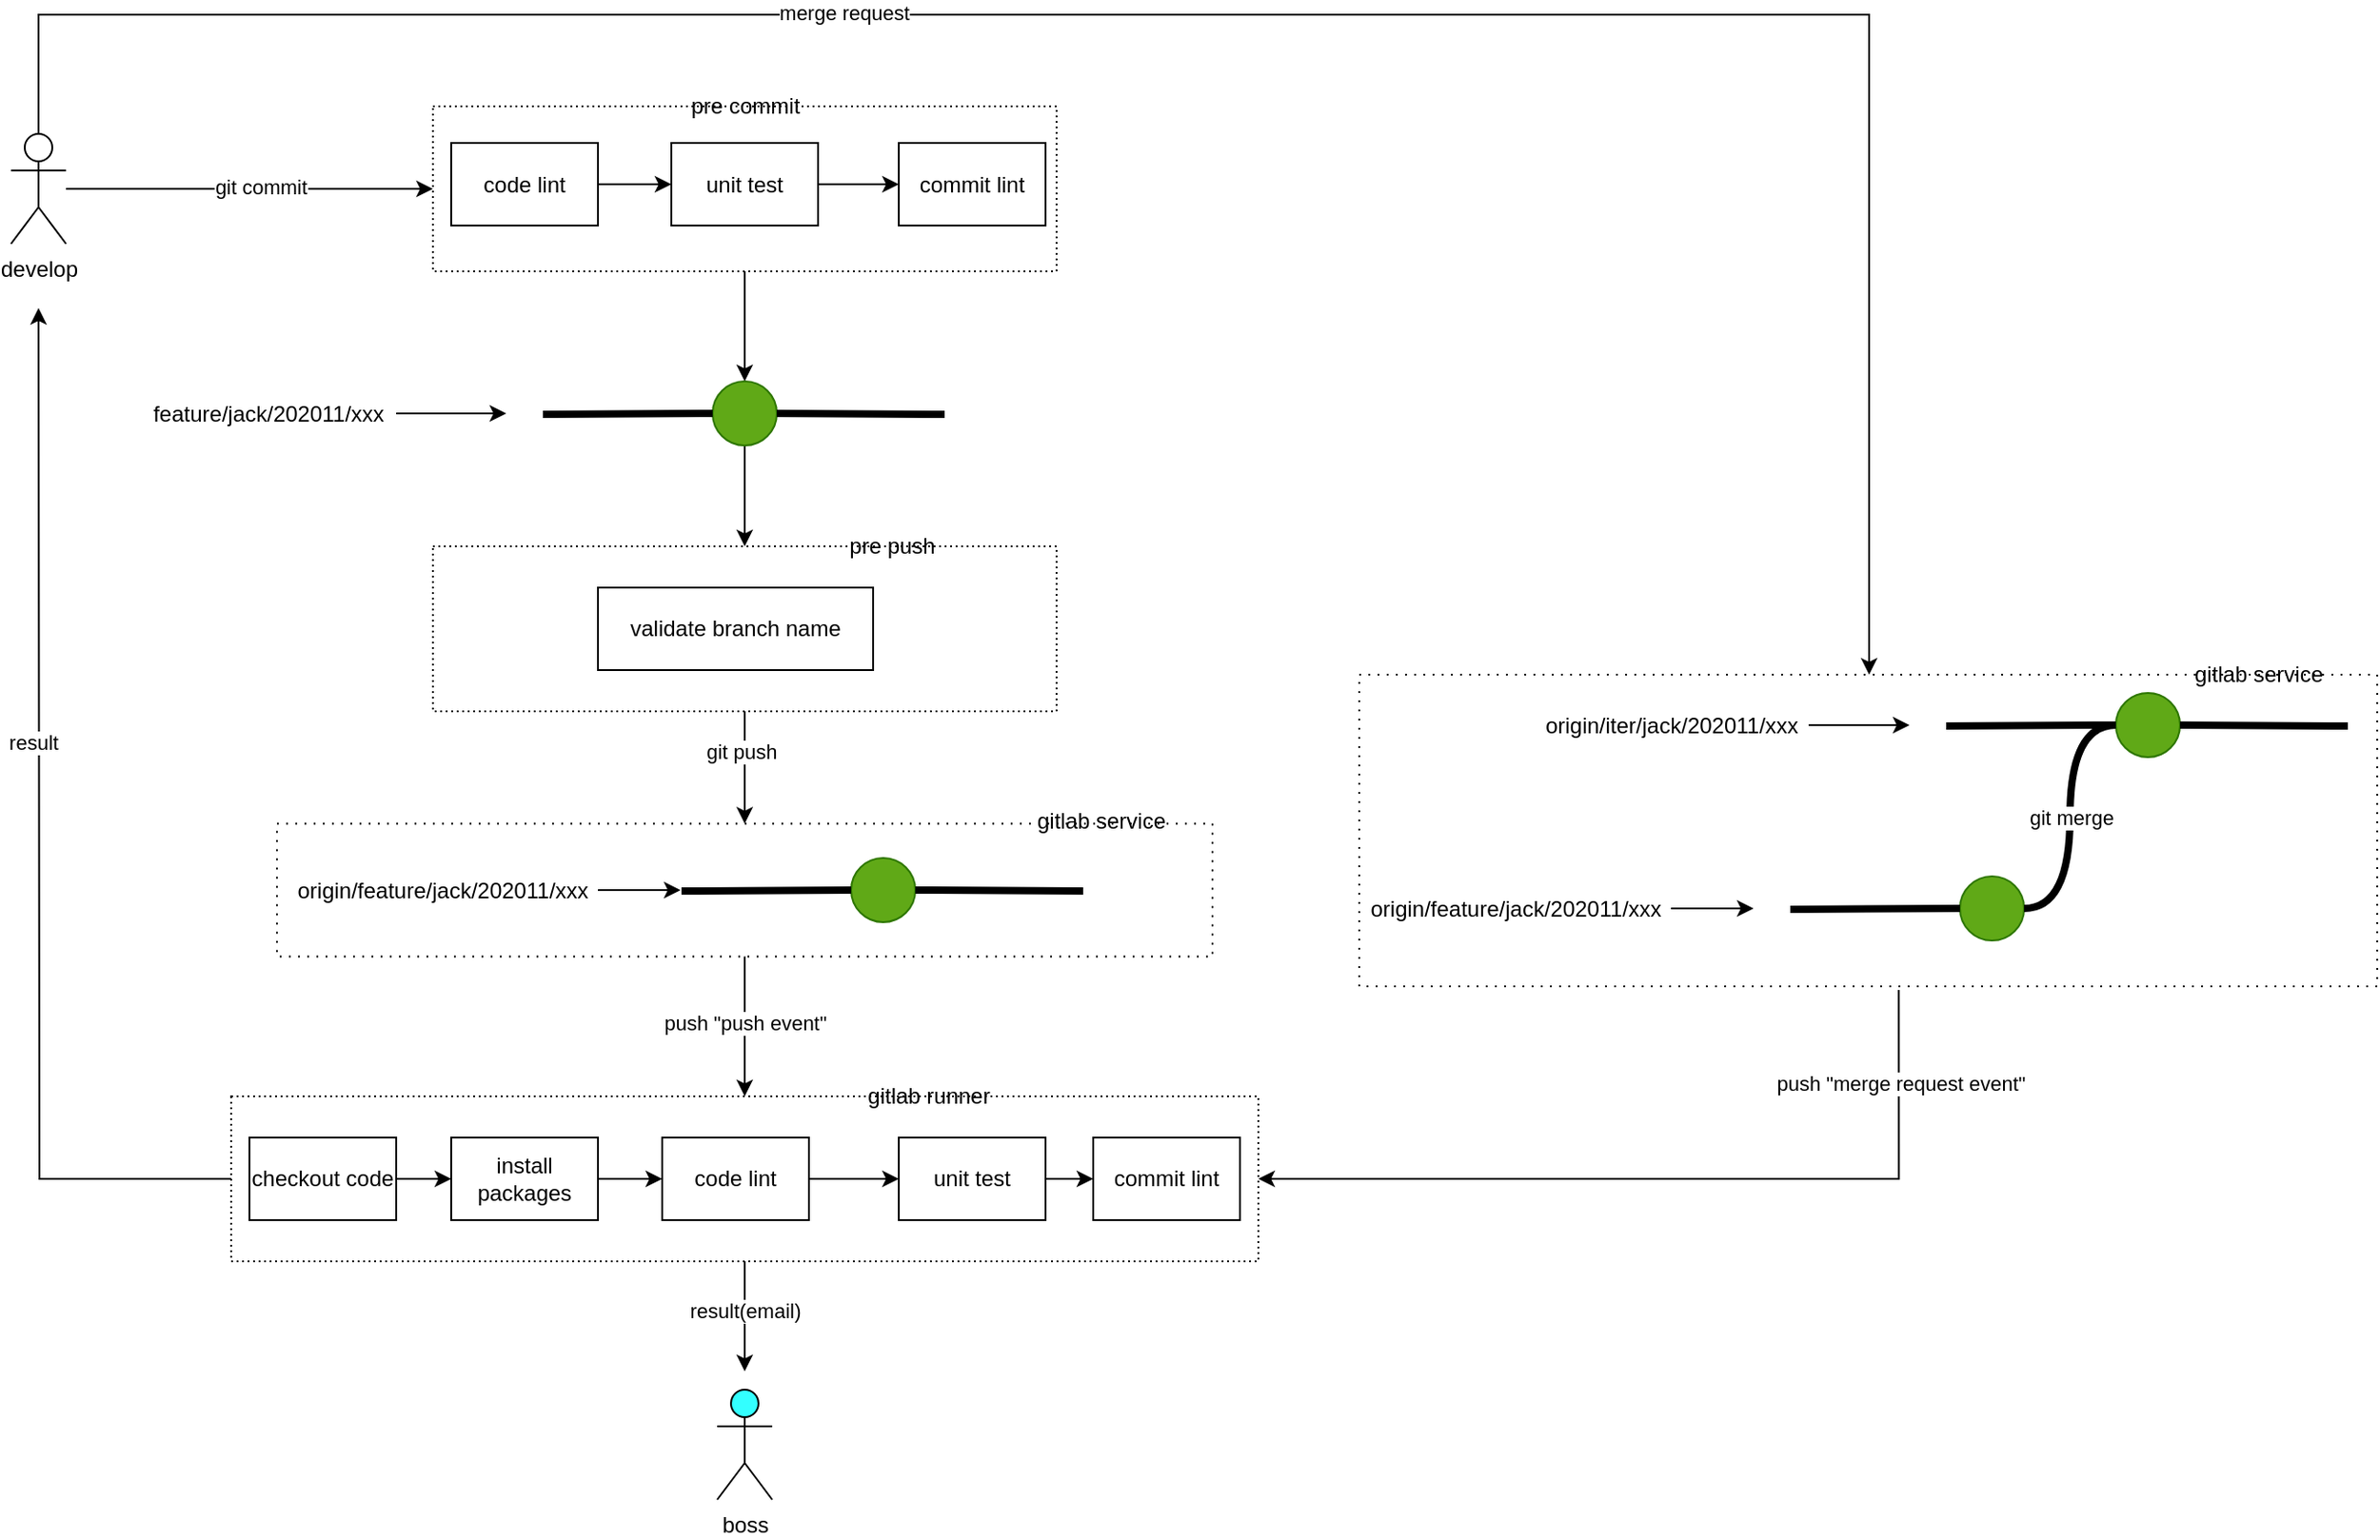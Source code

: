 <mxfile version="13.9.9" type="device"><diagram id="jrl2cAKtcjZzT-IVf9P4" name="Page-1"><mxGraphModel dx="1426" dy="1025" grid="1" gridSize="10" guides="1" tooltips="1" connect="1" arrows="1" fold="1" page="1" pageScale="1" pageWidth="1654" pageHeight="1169" background="none" math="0" shadow="0"><root><mxCell id="0"/><mxCell id="1" parent="0"/><mxCell id="7GCo5LEJixltOBhCESSf-112" style="edgeStyle=orthogonalEdgeStyle;rounded=0;orthogonalLoop=1;jettySize=auto;html=1;strokeWidth=1;exitX=0.5;exitY=0;exitDx=0;exitDy=0;exitPerimeter=0;" edge="1" parent="1" source="18" target="7GCo5LEJixltOBhCESSf-97"><mxGeometry relative="1" as="geometry"><mxPoint x="25" y="360" as="sourcePoint"/><Array as="points"><mxPoint x="25" y="310"/><mxPoint x="1023" y="310"/></Array></mxGeometry></mxCell><mxCell id="7GCo5LEJixltOBhCESSf-113" value="merge request" style="edgeLabel;html=1;align=center;verticalAlign=middle;resizable=0;points=[];" vertex="1" connectable="0" parent="7GCo5LEJixltOBhCESSf-112"><mxGeometry x="-0.292" y="1" relative="1" as="geometry"><mxPoint as="offset"/></mxGeometry></mxCell><mxCell id="7GCo5LEJixltOBhCESSf-118" style="edgeStyle=orthogonalEdgeStyle;rounded=0;orthogonalLoop=1;jettySize=auto;html=1;entryX=0;entryY=0.5;entryDx=0;entryDy=0;strokeWidth=1;" edge="1" parent="1" source="18" target="35"><mxGeometry relative="1" as="geometry"/></mxCell><mxCell id="7GCo5LEJixltOBhCESSf-119" value="git commit" style="edgeLabel;html=1;align=center;verticalAlign=middle;resizable=0;points=[];" vertex="1" connectable="0" parent="7GCo5LEJixltOBhCESSf-118"><mxGeometry x="0.06" y="1" relative="1" as="geometry"><mxPoint as="offset"/></mxGeometry></mxCell><mxCell id="18" value="develop" style="shape=umlActor;verticalLabelPosition=bottom;verticalAlign=top;html=1;outlineConnect=0;" parent="1" vertex="1"><mxGeometry x="10" y="375" width="30" height="60" as="geometry"/></mxCell><mxCell id="51" style="edgeStyle=orthogonalEdgeStyle;rounded=0;orthogonalLoop=1;jettySize=auto;html=1;entryX=0.5;entryY=0;entryDx=0;entryDy=0;strokeWidth=1;" parent="1" source="35" target="47" edge="1"><mxGeometry relative="1" as="geometry"/></mxCell><mxCell id="35" value="" style="rounded=0;whiteSpace=wrap;html=1;dashed=1;dashPattern=1 2;fillColor=none;" parent="1" vertex="1"><mxGeometry x="240" y="360" width="340" height="90" as="geometry"/></mxCell><mxCell id="39" style="edgeStyle=orthogonalEdgeStyle;rounded=0;orthogonalLoop=1;jettySize=auto;html=1;entryX=0;entryY=0.5;entryDx=0;entryDy=0;" parent="1" source="36" target="37" edge="1"><mxGeometry relative="1" as="geometry"/></mxCell><mxCell id="36" value="code lint" style="rounded=0;whiteSpace=wrap;html=1;" parent="1" vertex="1"><mxGeometry x="250" y="380" width="80" height="45" as="geometry"/></mxCell><mxCell id="40" style="edgeStyle=orthogonalEdgeStyle;rounded=0;orthogonalLoop=1;jettySize=auto;html=1;entryX=0;entryY=0.5;entryDx=0;entryDy=0;" parent="1" source="37" target="38" edge="1"><mxGeometry relative="1" as="geometry"/></mxCell><mxCell id="37" value="unit test" style="rounded=0;whiteSpace=wrap;html=1;" parent="1" vertex="1"><mxGeometry x="370" y="380" width="80" height="45" as="geometry"/></mxCell><mxCell id="38" value="commit lint" style="rounded=0;whiteSpace=wrap;html=1;" parent="1" vertex="1"><mxGeometry x="494" y="380" width="80" height="45" as="geometry"/></mxCell><mxCell id="82" style="edgeStyle=orthogonalEdgeStyle;rounded=0;orthogonalLoop=1;jettySize=auto;html=1;entryX=0.5;entryY=0;entryDx=0;entryDy=0;strokeWidth=1;fontColor=#ffffff;" parent="1" source="44" target="78" edge="1"><mxGeometry relative="1" as="geometry"/></mxCell><mxCell id="84" value="git push" style="edgeLabel;html=1;align=center;verticalAlign=middle;resizable=0;points=[];fontColor=#000000;" parent="82" vertex="1" connectable="0"><mxGeometry x="-0.276" y="-2" relative="1" as="geometry"><mxPoint as="offset"/></mxGeometry></mxCell><mxCell id="44" value="" style="rounded=0;whiteSpace=wrap;html=1;dashed=1;dashPattern=1 2;fillColor=none;" parent="1" vertex="1"><mxGeometry x="240" y="600" width="340" height="90" as="geometry"/></mxCell><mxCell id="45" value="validate branch name" style="rounded=0;whiteSpace=wrap;html=1;" parent="1" vertex="1"><mxGeometry x="330" y="622.5" width="150" height="45" as="geometry"/></mxCell><mxCell id="46" value="pre commit" style="text;html=1;align=center;verticalAlign=middle;resizable=0;points=[];autosize=1;" parent="1" vertex="1"><mxGeometry x="375" y="350" width="70" height="20" as="geometry"/></mxCell><mxCell id="62" style="edgeStyle=orthogonalEdgeStyle;rounded=0;orthogonalLoop=1;jettySize=auto;html=1;strokeWidth=1;fontColor=#ffffff;" parent="1" source="47" target="44" edge="1"><mxGeometry relative="1" as="geometry"/></mxCell><mxCell id="47" value="" style="ellipse;whiteSpace=wrap;html=1;aspect=fixed;fillColor=#60a917;strokeColor=#2D7600;fontColor=#ffffff;" parent="1" vertex="1"><mxGeometry x="392.5" y="510" width="35" height="35" as="geometry"/></mxCell><mxCell id="48" value="" style="endArrow=none;html=1;entryX=0;entryY=0.5;entryDx=0;entryDy=0;strokeWidth=4;" parent="1" target="47" edge="1"><mxGeometry width="50" height="50" relative="1" as="geometry"><mxPoint x="300" y="528" as="sourcePoint"/><mxPoint x="315" y="510" as="targetPoint"/></mxGeometry></mxCell><mxCell id="50" value="" style="endArrow=none;html=1;exitX=1;exitY=0.5;exitDx=0;exitDy=0;strokeWidth=4;" parent="1" source="47" edge="1"><mxGeometry width="50" height="50" relative="1" as="geometry"><mxPoint x="469" y="542.5" as="sourcePoint"/><mxPoint x="519" y="528" as="targetPoint"/></mxGeometry></mxCell><mxCell id="53" style="edgeStyle=orthogonalEdgeStyle;rounded=0;orthogonalLoop=1;jettySize=auto;html=1;strokeWidth=1;" parent="1" source="52" edge="1"><mxGeometry relative="1" as="geometry"><mxPoint x="280" y="527.5" as="targetPoint"/></mxGeometry></mxCell><mxCell id="52" value="feature/jack/202011/xxx" style="text;html=1;align=center;verticalAlign=middle;resizable=0;points=[];autosize=1;" parent="1" vertex="1"><mxGeometry x="80" y="517.5" width="140" height="20" as="geometry"/></mxCell><mxCell id="56" value="" style="ellipse;whiteSpace=wrap;html=1;aspect=fixed;fillColor=#60a917;strokeColor=#2D7600;fontColor=#ffffff;" parent="1" vertex="1"><mxGeometry x="468" y="770" width="35" height="35" as="geometry"/></mxCell><mxCell id="57" value="" style="endArrow=none;html=1;entryX=0;entryY=0.5;entryDx=0;entryDy=0;strokeWidth=4;" parent="1" target="56" edge="1"><mxGeometry width="50" height="50" relative="1" as="geometry"><mxPoint x="375.5" y="788" as="sourcePoint"/><mxPoint x="390.5" y="770" as="targetPoint"/></mxGeometry></mxCell><mxCell id="58" value="" style="endArrow=none;html=1;exitX=1;exitY=0.5;exitDx=0;exitDy=0;strokeWidth=4;" parent="1" source="56" edge="1"><mxGeometry width="50" height="50" relative="1" as="geometry"><mxPoint x="544.5" y="802.5" as="sourcePoint"/><mxPoint x="594.5" y="788" as="targetPoint"/></mxGeometry></mxCell><mxCell id="60" style="edgeStyle=orthogonalEdgeStyle;rounded=0;orthogonalLoop=1;jettySize=auto;html=1;strokeWidth=1;" parent="1" source="61" edge="1"><mxGeometry relative="1" as="geometry"><mxPoint x="375" y="787.5" as="targetPoint"/></mxGeometry></mxCell><mxCell id="61" value="origin/feature/jack/202011/xxx" style="text;html=1;align=center;verticalAlign=middle;resizable=0;points=[];autosize=1;" parent="1" vertex="1"><mxGeometry x="160" y="777.5" width="170" height="20" as="geometry"/></mxCell><mxCell id="64" value="pre push" style="text;html=1;align=center;verticalAlign=middle;resizable=0;points=[];autosize=1;fontColor=#000000;" parent="1" vertex="1"><mxGeometry x="460" y="590" width="60" height="20" as="geometry"/></mxCell><mxCell id="7GCo5LEJixltOBhCESSf-116" style="edgeStyle=orthogonalEdgeStyle;rounded=0;orthogonalLoop=1;jettySize=auto;html=1;strokeWidth=1;" edge="1" parent="1" source="69"><mxGeometry relative="1" as="geometry"><mxPoint x="25" y="470" as="targetPoint"/></mxGeometry></mxCell><mxCell id="7GCo5LEJixltOBhCESSf-117" value="result" style="edgeLabel;html=1;align=center;verticalAlign=middle;resizable=0;points=[];" vertex="1" connectable="0" parent="7GCo5LEJixltOBhCESSf-116"><mxGeometry x="0.183" y="3" relative="1" as="geometry"><mxPoint as="offset"/></mxGeometry></mxCell><mxCell id="7GCo5LEJixltOBhCESSf-121" style="edgeStyle=orthogonalEdgeStyle;rounded=0;orthogonalLoop=1;jettySize=auto;html=1;strokeWidth=1;" edge="1" parent="1" source="69"><mxGeometry relative="1" as="geometry"><mxPoint x="410" y="1050" as="targetPoint"/></mxGeometry></mxCell><mxCell id="7GCo5LEJixltOBhCESSf-122" value="result(email)" style="edgeLabel;html=1;align=center;verticalAlign=middle;resizable=0;points=[];" vertex="1" connectable="0" parent="7GCo5LEJixltOBhCESSf-121"><mxGeometry x="-0.1" relative="1" as="geometry"><mxPoint as="offset"/></mxGeometry></mxCell><mxCell id="69" value="" style="rounded=0;whiteSpace=wrap;html=1;dashed=1;dashPattern=1 2;" parent="1" vertex="1"><mxGeometry x="130" y="900" width="560" height="90" as="geometry"/></mxCell><mxCell id="70" style="edgeStyle=orthogonalEdgeStyle;rounded=0;orthogonalLoop=1;jettySize=auto;html=1;entryX=0;entryY=0.5;entryDx=0;entryDy=0;" parent="1" source="71" target="73" edge="1"><mxGeometry relative="1" as="geometry"/></mxCell><mxCell id="71" value="code lint" style="rounded=0;whiteSpace=wrap;html=1;" parent="1" vertex="1"><mxGeometry x="365" y="922.5" width="80" height="45" as="geometry"/></mxCell><mxCell id="72" style="edgeStyle=orthogonalEdgeStyle;rounded=0;orthogonalLoop=1;jettySize=auto;html=1;entryX=0;entryY=0.5;entryDx=0;entryDy=0;" parent="1" source="73" target="74" edge="1"><mxGeometry relative="1" as="geometry"/></mxCell><mxCell id="73" value="unit test" style="rounded=0;whiteSpace=wrap;html=1;" parent="1" vertex="1"><mxGeometry x="494" y="922.5" width="80" height="45" as="geometry"/></mxCell><mxCell id="74" value="commit lint" style="rounded=0;whiteSpace=wrap;html=1;" parent="1" vertex="1"><mxGeometry x="600" y="922.5" width="80" height="45" as="geometry"/></mxCell><mxCell id="75" value="gitlab runner" style="text;html=1;align=center;verticalAlign=middle;resizable=0;points=[];autosize=1;" parent="1" vertex="1"><mxGeometry x="470" y="890" width="80" height="20" as="geometry"/></mxCell><mxCell id="83" style="edgeStyle=orthogonalEdgeStyle;rounded=0;orthogonalLoop=1;jettySize=auto;html=1;entryX=0.5;entryY=0;entryDx=0;entryDy=0;strokeWidth=1;fontColor=#ffffff;" parent="1" source="78" target="69" edge="1"><mxGeometry relative="1" as="geometry"/></mxCell><mxCell id="85" value="push &quot;push event&quot;" style="edgeLabel;html=1;align=center;verticalAlign=middle;resizable=0;points=[];fontColor=#000000;" parent="83" vertex="1" connectable="0"><mxGeometry x="-0.071" relative="1" as="geometry"><mxPoint as="offset"/></mxGeometry></mxCell><mxCell id="78" value="" style="rounded=0;whiteSpace=wrap;html=1;fillColor=none;dashed=1;dashPattern=1 4;" parent="1" vertex="1"><mxGeometry x="155" y="751.25" width="510" height="72.5" as="geometry"/></mxCell><mxCell id="79" value="gitlab service" style="text;html=1;align=center;verticalAlign=middle;resizable=0;points=[];autosize=1;fontColor=#000000;" parent="1" vertex="1"><mxGeometry x="559" y="740" width="90" height="20" as="geometry"/></mxCell><mxCell id="96" style="edgeStyle=orthogonalEdgeStyle;rounded=0;orthogonalLoop=1;jettySize=auto;html=1;entryX=0;entryY=0.5;entryDx=0;entryDy=0;strokeWidth=1;fontColor=#ffffff;" parent="1" source="86" target="94" edge="1"><mxGeometry relative="1" as="geometry"/></mxCell><mxCell id="86" value="checkout code" style="rounded=0;whiteSpace=wrap;html=1;" parent="1" vertex="1"><mxGeometry x="140" y="922.5" width="80" height="45" as="geometry"/></mxCell><mxCell id="97" style="edgeStyle=orthogonalEdgeStyle;rounded=0;orthogonalLoop=1;jettySize=auto;html=1;entryX=0;entryY=0.5;entryDx=0;entryDy=0;strokeWidth=1;fontColor=#ffffff;" parent="1" source="94" target="71" edge="1"><mxGeometry relative="1" as="geometry"/></mxCell><mxCell id="94" value="install packages" style="rounded=0;whiteSpace=wrap;html=1;" parent="1" vertex="1"><mxGeometry x="250" y="922.5" width="80" height="45" as="geometry"/></mxCell><mxCell id="7GCo5LEJixltOBhCESSf-114" style="edgeStyle=orthogonalEdgeStyle;rounded=0;orthogonalLoop=1;jettySize=auto;html=1;entryX=1;entryY=0.5;entryDx=0;entryDy=0;strokeWidth=1;exitX=0.53;exitY=1.012;exitDx=0;exitDy=0;exitPerimeter=0;" edge="1" parent="1" source="7GCo5LEJixltOBhCESSf-97" target="69"><mxGeometry relative="1" as="geometry"><Array as="points"><mxPoint x="1039" y="945"/></Array></mxGeometry></mxCell><mxCell id="7GCo5LEJixltOBhCESSf-115" value="push &quot;merge request event&quot;" style="edgeLabel;html=1;align=center;verticalAlign=middle;resizable=0;points=[];" vertex="1" connectable="0" parent="7GCo5LEJixltOBhCESSf-114"><mxGeometry x="-0.775" y="1" relative="1" as="geometry"><mxPoint as="offset"/></mxGeometry></mxCell><mxCell id="7GCo5LEJixltOBhCESSf-97" value="" style="rounded=0;whiteSpace=wrap;html=1;fillColor=none;dashed=1;dashPattern=1 4;" vertex="1" parent="1"><mxGeometry x="745" y="670" width="555" height="170" as="geometry"/></mxCell><mxCell id="7GCo5LEJixltOBhCESSf-100" value="" style="ellipse;whiteSpace=wrap;html=1;aspect=fixed;fillColor=#60a917;strokeColor=#2D7600;fontColor=#ffffff;" vertex="1" parent="1"><mxGeometry x="1072.5" y="780" width="35" height="35" as="geometry"/></mxCell><mxCell id="7GCo5LEJixltOBhCESSf-101" value="" style="endArrow=none;html=1;entryX=0;entryY=0.5;entryDx=0;entryDy=0;strokeWidth=4;" edge="1" parent="1" target="7GCo5LEJixltOBhCESSf-100"><mxGeometry width="50" height="50" relative="1" as="geometry"><mxPoint x="980" y="798" as="sourcePoint"/><mxPoint x="995" y="780" as="targetPoint"/></mxGeometry></mxCell><mxCell id="7GCo5LEJixltOBhCESSf-103" style="edgeStyle=orthogonalEdgeStyle;rounded=0;orthogonalLoop=1;jettySize=auto;html=1;strokeWidth=1;" edge="1" parent="1" source="7GCo5LEJixltOBhCESSf-104"><mxGeometry relative="1" as="geometry"><mxPoint x="960" y="797.5" as="targetPoint"/></mxGeometry></mxCell><mxCell id="7GCo5LEJixltOBhCESSf-104" value="origin/feature/jack/202011/xxx" style="text;html=1;align=center;verticalAlign=middle;resizable=0;points=[];autosize=1;" vertex="1" parent="1"><mxGeometry x="745" y="787.5" width="170" height="20" as="geometry"/></mxCell><mxCell id="7GCo5LEJixltOBhCESSf-105" value="" style="ellipse;whiteSpace=wrap;html=1;aspect=fixed;fillColor=#60a917;strokeColor=#2D7600;fontColor=#ffffff;" vertex="1" parent="1"><mxGeometry x="1157.5" y="680" width="35" height="35" as="geometry"/></mxCell><mxCell id="7GCo5LEJixltOBhCESSf-106" value="" style="endArrow=none;html=1;entryX=0;entryY=0.5;entryDx=0;entryDy=0;strokeWidth=4;" edge="1" parent="1" target="7GCo5LEJixltOBhCESSf-105"><mxGeometry width="50" height="50" relative="1" as="geometry"><mxPoint x="1065" y="698" as="sourcePoint"/><mxPoint x="1080" y="680" as="targetPoint"/></mxGeometry></mxCell><mxCell id="7GCo5LEJixltOBhCESSf-107" value="" style="endArrow=none;html=1;exitX=1;exitY=0.5;exitDx=0;exitDy=0;strokeWidth=4;" edge="1" parent="1" source="7GCo5LEJixltOBhCESSf-105"><mxGeometry width="50" height="50" relative="1" as="geometry"><mxPoint x="1234" y="712.5" as="sourcePoint"/><mxPoint x="1284" y="698" as="targetPoint"/></mxGeometry></mxCell><mxCell id="7GCo5LEJixltOBhCESSf-108" style="edgeStyle=orthogonalEdgeStyle;rounded=0;orthogonalLoop=1;jettySize=auto;html=1;strokeWidth=1;" edge="1" parent="1" source="7GCo5LEJixltOBhCESSf-109"><mxGeometry relative="1" as="geometry"><mxPoint x="1045" y="697.5" as="targetPoint"/></mxGeometry></mxCell><mxCell id="7GCo5LEJixltOBhCESSf-109" value="origin/iter/jack/202011/xxx" style="text;html=1;align=center;verticalAlign=middle;resizable=0;points=[];autosize=1;" vertex="1" parent="1"><mxGeometry x="840" y="687.5" width="150" height="20" as="geometry"/></mxCell><mxCell id="7GCo5LEJixltOBhCESSf-110" value="git merge" style="endArrow=none;html=1;entryX=0;entryY=0.5;entryDx=0;entryDy=0;exitX=1;exitY=0.5;exitDx=0;exitDy=0;strokeWidth=4;edgeStyle=orthogonalEdgeStyle;curved=1;" edge="1" parent="1" source="7GCo5LEJixltOBhCESSf-100" target="7GCo5LEJixltOBhCESSf-105"><mxGeometry width="50" height="50" relative="1" as="geometry"><mxPoint x="1070" y="770" as="sourcePoint"/><mxPoint x="1120" y="720" as="targetPoint"/></mxGeometry></mxCell><mxCell id="7GCo5LEJixltOBhCESSf-111" value="gitlab service" style="text;html=1;align=center;verticalAlign=middle;resizable=0;points=[];autosize=1;" vertex="1" parent="1"><mxGeometry x="1190" y="660" width="90" height="20" as="geometry"/></mxCell><mxCell id="7GCo5LEJixltOBhCESSf-120" value="boss" style="shape=umlActor;verticalLabelPosition=bottom;verticalAlign=top;html=1;outlineConnect=0;fillColor=#33FFFF;" vertex="1" parent="1"><mxGeometry x="395" y="1060" width="30" height="60" as="geometry"/></mxCell></root></mxGraphModel></diagram></mxfile>
